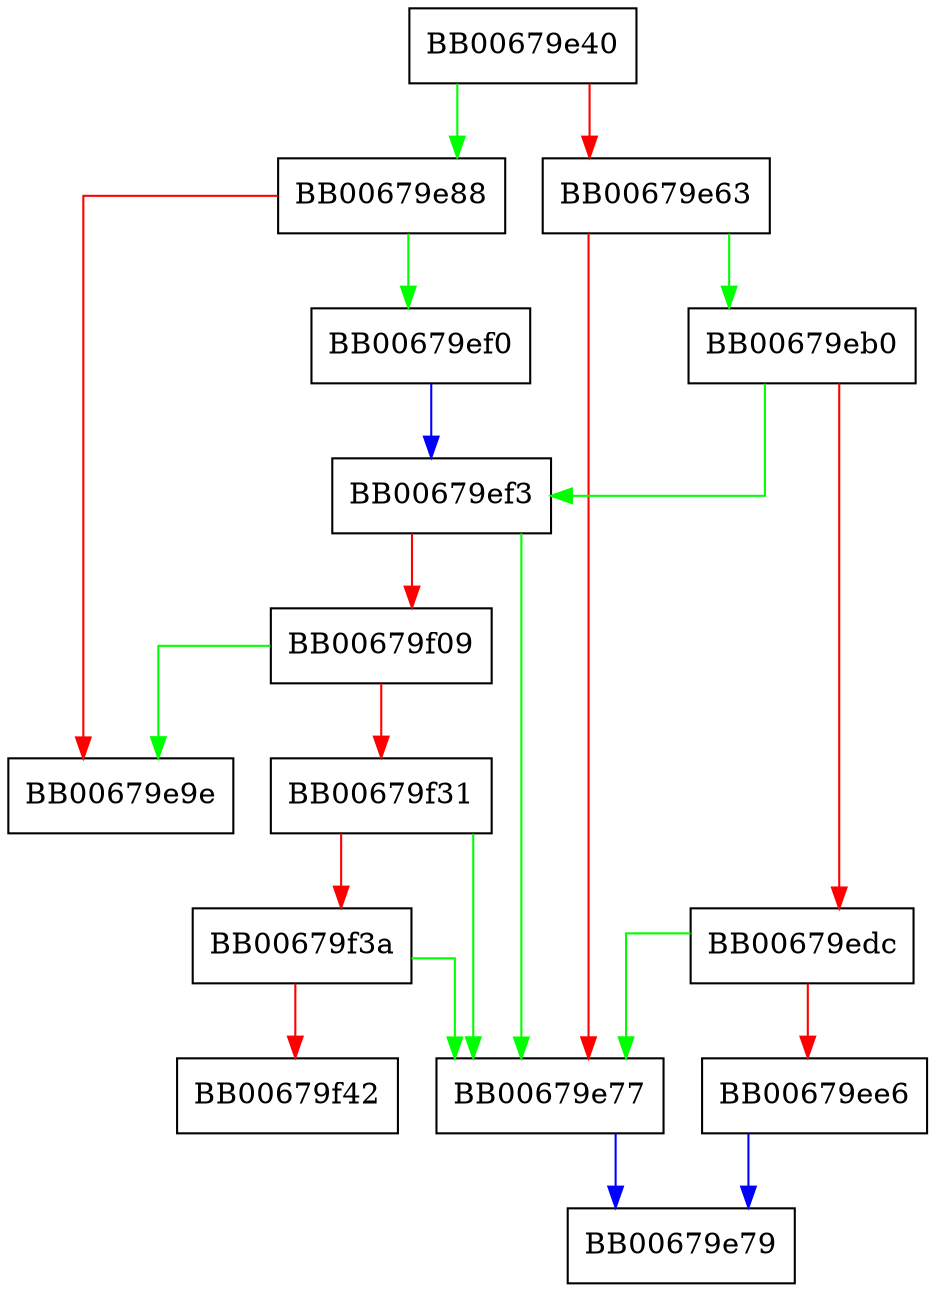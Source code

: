 digraph crl_extension_match {
  node [shape="box"];
  graph [splines=ortho];
  BB00679e40 -> BB00679e88 [color="green"];
  BB00679e40 -> BB00679e63 [color="red"];
  BB00679e63 -> BB00679eb0 [color="green"];
  BB00679e63 -> BB00679e77 [color="red"];
  BB00679e77 -> BB00679e79 [color="blue"];
  BB00679e88 -> BB00679ef0 [color="green"];
  BB00679e88 -> BB00679e9e [color="red"];
  BB00679eb0 -> BB00679ef3 [color="green"];
  BB00679eb0 -> BB00679edc [color="red"];
  BB00679edc -> BB00679e77 [color="green"];
  BB00679edc -> BB00679ee6 [color="red"];
  BB00679ee6 -> BB00679e79 [color="blue"];
  BB00679ef0 -> BB00679ef3 [color="blue"];
  BB00679ef3 -> BB00679e77 [color="green"];
  BB00679ef3 -> BB00679f09 [color="red"];
  BB00679f09 -> BB00679e9e [color="green"];
  BB00679f09 -> BB00679f31 [color="red"];
  BB00679f31 -> BB00679e77 [color="green"];
  BB00679f31 -> BB00679f3a [color="red"];
  BB00679f3a -> BB00679e77 [color="green"];
  BB00679f3a -> BB00679f42 [color="red"];
}
